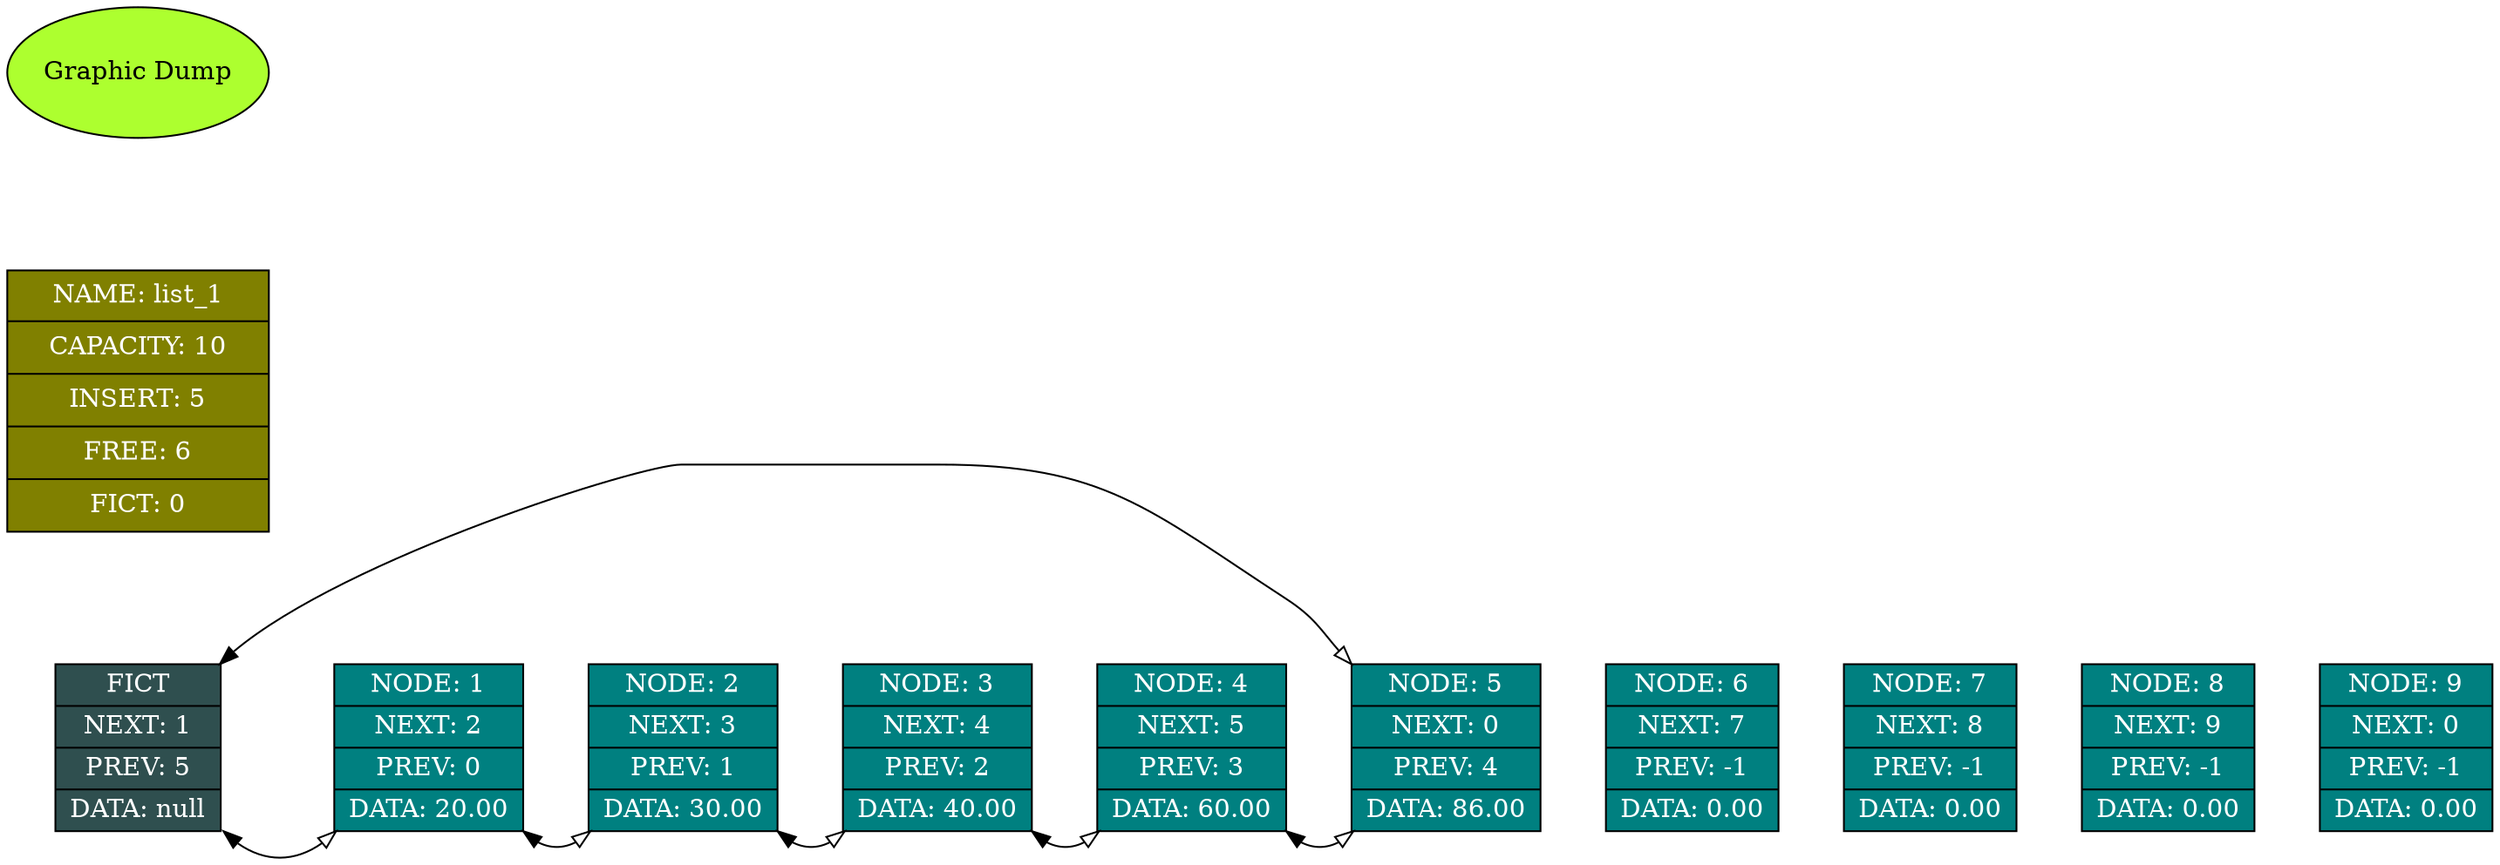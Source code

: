 digraph LIST
{
	graph [dpi = 200, nodesep = 1];
	rankdir = LR;

	subgraph LISTS
	{
		node [shape = record, style = "filled", fillcolor = "teal", fontcolor = "white"];
		edge [maxlen = 2, penwidth = 1, arrowhead = "empty", weight = 0, dir = "both"];
			l_elem_0 [label = "<name> FICT | <next> NEXT: 1 | <prev> PREV: 5 | <data> DATA: null", fillcolor = "darkslategray"];
			l_elem_1 [label = "<name> NODE: 1 | <next> NEXT: 2 | <prev> PREV: 0 | <data> DATA: 20.00"];
			l_elem_2 [label = "<name> NODE: 2 | <next> NEXT: 3 | <prev> PREV: 1 | <data> DATA: 30.00"];
			l_elem_3 [label = "<name> NODE: 3 | <next> NEXT: 4 | <prev> PREV: 2 | <data> DATA: 40.00"];
			l_elem_4 [label = "<name> NODE: 4 | <next> NEXT: 5 | <prev> PREV: 3 | <data> DATA: 60.00"];
			l_elem_5 [label = "<name> NODE: 5 | <next> NEXT: 0 | <prev> PREV: 4 | <data> DATA: 86.00"];
			l_elem_6 [label = "<name> NODE: 6 | <next> NEXT: 7 | <prev> PREV: -1 | <data> DATA: 0.00"];
			l_elem_7 [label = "<name> NODE: 7 | <next> NEXT: 8 | <prev> PREV: -1 | <data> DATA: 0.00"];
			l_elem_8 [label = "<name> NODE: 8 | <next> NEXT: 9 | <prev> PREV: -1 | <data> DATA: 0.00"];
			l_elem_9 [label = "<name> NODE: 9 | <next> NEXT: 0 | <prev> PREV: -1 | <data> DATA: 0.00"];
		l_elem_0->l_elem_1->l_elem_2->l_elem_3->l_elem_4->l_elem_5->l_elem_6->l_elem_7->l_elem_8->l_elem_9 [weight = 5, style = "invisible", arrowhead = "none", dir = "forward"];

		l_elem_0:se -> l_elem_1:sw;
		l_elem_0:ne -> l_elem_5:nw;
		l_elem_1:se -> l_elem_2:sw;
		l_elem_2:se -> l_elem_3:sw;
		l_elem_3:se -> l_elem_4:sw;
		l_elem_4:se -> l_elem_5:sw;
		}

	subgraph MAIN
	{
		node	[shape = record, width = 2, height = 2, style = "filled", fillcolor = "olive", fontcolor = "white"];
		edge	[maxlen = 1 , penwidth = 1, arrowhead = "empty"];
		main	[label = "{NAME:  list_1} | {CAPACITY:  10} | {INSERT:  5} | {FREE:  6} | {FICT:  0}"];
	}

	subgraph MAIN
	{
		node 	[shape = ellipse, height = 1, style = "filled", fillcolor = "greenyellow", fontcolor = "black"];
		title 	[label = "Graphic Dump"];
	}

}
